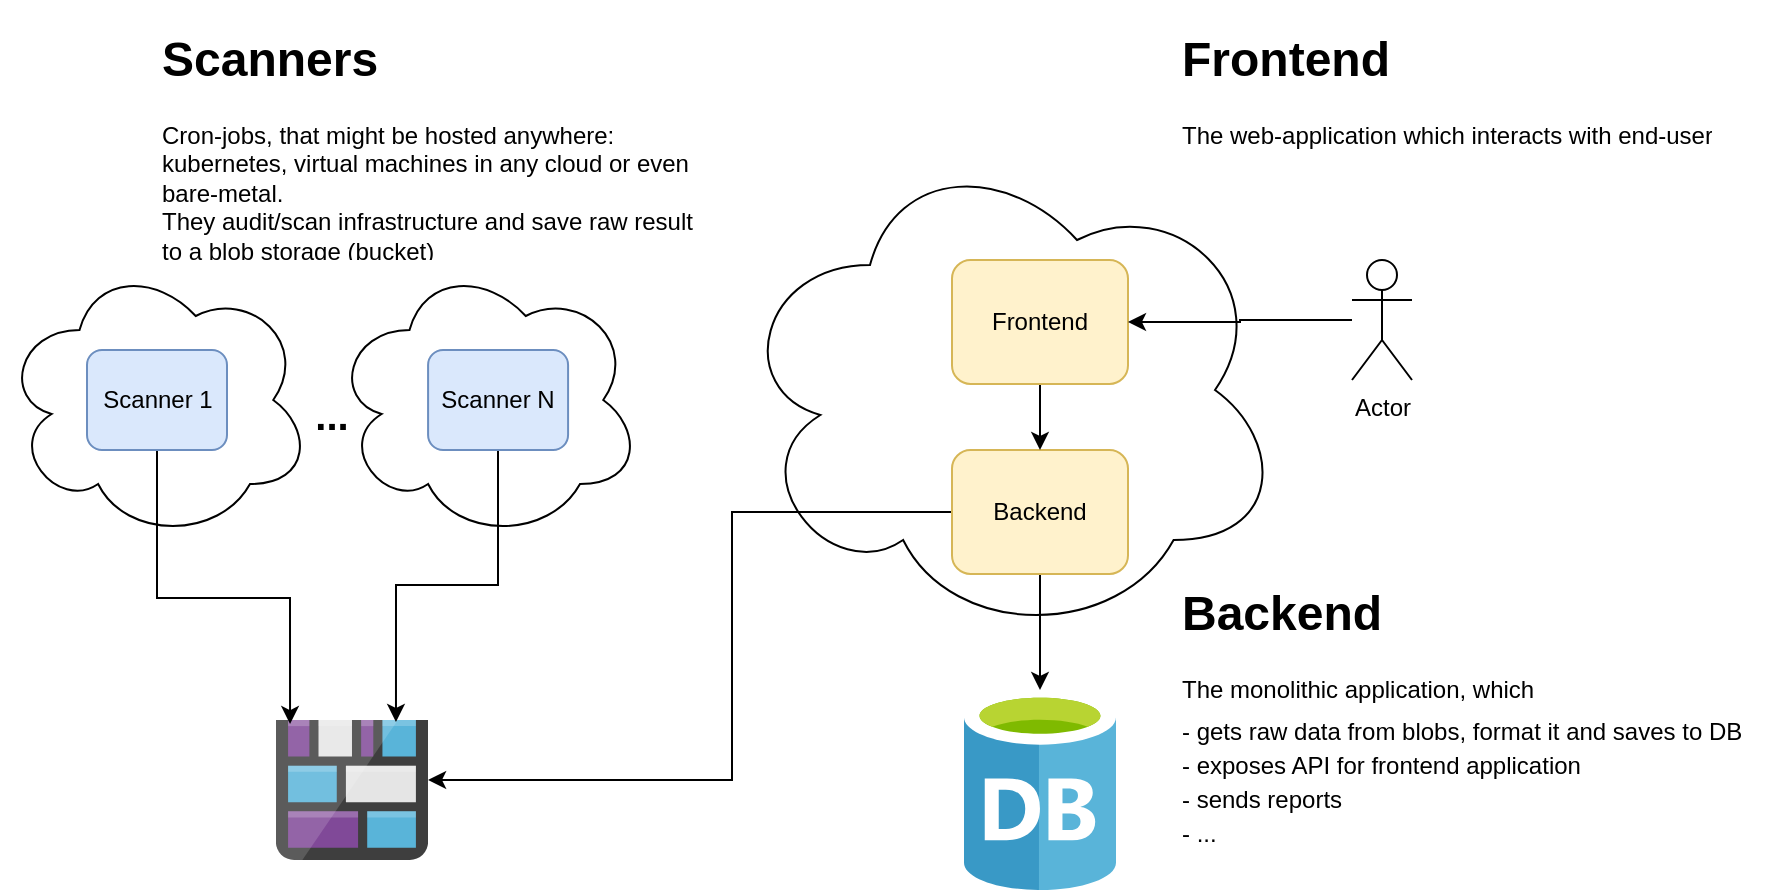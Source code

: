 <mxfile version="12.5.1" type="device"><diagram id="dPDXJ1iT5qtCuh1j6NB5" name="General-overview"><mxGraphModel dx="2130" dy="865" grid="1" gridSize="10" guides="1" tooltips="1" connect="1" arrows="1" fold="1" page="1" pageScale="1" pageWidth="850" pageHeight="1100" math="0" shadow="0"><root><mxCell id="0"/><mxCell id="1" parent="0"/><mxCell id="GSU2ysBFQqBCiM2tq1GI-36" value="" style="ellipse;shape=cloud;whiteSpace=wrap;html=1;" vertex="1" parent="1"><mxGeometry x="100" y="240" width="155" height="140" as="geometry"/></mxCell><mxCell id="GSU2ysBFQqBCiM2tq1GI-35" value="" style="ellipse;shape=cloud;whiteSpace=wrap;html=1;" vertex="1" parent="1"><mxGeometry x="-65" y="240" width="155" height="140" as="geometry"/></mxCell><mxCell id="GSU2ysBFQqBCiM2tq1GI-34" value="" style="ellipse;shape=cloud;whiteSpace=wrap;html=1;" vertex="1" parent="1"><mxGeometry x="300" y="180" width="276" height="250" as="geometry"/></mxCell><mxCell id="GSU2ysBFQqBCiM2tq1GI-2" value="" style="aspect=fixed;html=1;points=[];align=center;image;fontSize=12;image=img/lib/mscae/Database_General.svg;" vertex="1" parent="1"><mxGeometry x="416" y="455" width="76" height="100" as="geometry"/></mxCell><mxCell id="GSU2ysBFQqBCiM2tq1GI-3" value="" style="aspect=fixed;html=1;points=[];align=center;image;fontSize=12;image=img/lib/mscae/Blog_Storage.svg;" vertex="1" parent="1"><mxGeometry x="71.95" y="470" width="76.09" height="70" as="geometry"/></mxCell><mxCell id="GSU2ysBFQqBCiM2tq1GI-18" style="edgeStyle=orthogonalEdgeStyle;rounded=0;orthogonalLoop=1;jettySize=auto;html=1;exitX=0;exitY=0.5;exitDx=0;exitDy=0;" edge="1" parent="1" source="GSU2ysBFQqBCiM2tq1GI-28" target="GSU2ysBFQqBCiM2tq1GI-3"><mxGeometry relative="1" as="geometry"><mxPoint x="410" y="320" as="sourcePoint"/><Array as="points"><mxPoint x="300" y="366"/><mxPoint x="300" y="500"/></Array></mxGeometry></mxCell><mxCell id="GSU2ysBFQqBCiM2tq1GI-26" style="edgeStyle=orthogonalEdgeStyle;rounded=0;orthogonalLoop=1;jettySize=auto;html=1;entryX=0.789;entryY=0.014;entryDx=0;entryDy=0;entryPerimeter=0;" edge="1" parent="1" source="GSU2ysBFQqBCiM2tq1GI-24" target="GSU2ysBFQqBCiM2tq1GI-3"><mxGeometry relative="1" as="geometry"/></mxCell><mxCell id="GSU2ysBFQqBCiM2tq1GI-24" value="Scanner N" style="rounded=1;whiteSpace=wrap;html=1;fillColor=#dae8fc;strokeColor=#6c8ebf;" vertex="1" parent="1"><mxGeometry x="148.04" y="285" width="70" height="50" as="geometry"/></mxCell><mxCell id="GSU2ysBFQqBCiM2tq1GI-27" style="edgeStyle=orthogonalEdgeStyle;rounded=0;orthogonalLoop=1;jettySize=auto;html=1;entryX=0.093;entryY=0.029;entryDx=0;entryDy=0;entryPerimeter=0;" edge="1" parent="1" source="GSU2ysBFQqBCiM2tq1GI-25" target="GSU2ysBFQqBCiM2tq1GI-3"><mxGeometry relative="1" as="geometry"><Array as="points"><mxPoint x="13" y="409"/><mxPoint x="79" y="409"/></Array></mxGeometry></mxCell><mxCell id="GSU2ysBFQqBCiM2tq1GI-25" value="Scanner 1" style="rounded=1;whiteSpace=wrap;html=1;fillColor=#dae8fc;strokeColor=#6c8ebf;" vertex="1" parent="1"><mxGeometry x="-22.5" y="285" width="70" height="50" as="geometry"/></mxCell><mxCell id="GSU2ysBFQqBCiM2tq1GI-30" style="edgeStyle=orthogonalEdgeStyle;rounded=0;orthogonalLoop=1;jettySize=auto;html=1;" edge="1" parent="1" source="GSU2ysBFQqBCiM2tq1GI-28" target="GSU2ysBFQqBCiM2tq1GI-2"><mxGeometry relative="1" as="geometry"/></mxCell><mxCell id="GSU2ysBFQqBCiM2tq1GI-28" value="Backend" style="rounded=1;whiteSpace=wrap;html=1;fillColor=#fff2cc;strokeColor=#d6b656;" vertex="1" parent="1"><mxGeometry x="410" y="335" width="88" height="62" as="geometry"/></mxCell><mxCell id="GSU2ysBFQqBCiM2tq1GI-33" style="edgeStyle=orthogonalEdgeStyle;rounded=0;orthogonalLoop=1;jettySize=auto;html=1;" edge="1" parent="1" source="GSU2ysBFQqBCiM2tq1GI-31" target="GSU2ysBFQqBCiM2tq1GI-28"><mxGeometry relative="1" as="geometry"/></mxCell><mxCell id="GSU2ysBFQqBCiM2tq1GI-31" value="Frontend" style="rounded=1;whiteSpace=wrap;html=1;fillColor=#fff2cc;strokeColor=#d6b656;" vertex="1" parent="1"><mxGeometry x="410" y="240" width="88" height="62" as="geometry"/></mxCell><mxCell id="GSU2ysBFQqBCiM2tq1GI-37" value="&lt;font style=&quot;font-size: 20px&quot;&gt;&lt;b&gt;...&lt;/b&gt;&lt;/font&gt;" style="text;html=1;strokeColor=none;fillColor=none;align=center;verticalAlign=middle;whiteSpace=wrap;rounded=0;" vertex="1" parent="1"><mxGeometry x="80" y="307" width="40" height="20" as="geometry"/></mxCell><mxCell id="GSU2ysBFQqBCiM2tq1GI-39" style="edgeStyle=orthogonalEdgeStyle;rounded=0;orthogonalLoop=1;jettySize=auto;html=1;" edge="1" parent="1" source="GSU2ysBFQqBCiM2tq1GI-38" target="GSU2ysBFQqBCiM2tq1GI-31"><mxGeometry relative="1" as="geometry"/></mxCell><mxCell id="GSU2ysBFQqBCiM2tq1GI-38" value="Actor" style="shape=umlActor;verticalLabelPosition=bottom;labelBackgroundColor=#ffffff;verticalAlign=top;html=1;outlineConnect=0;" vertex="1" parent="1"><mxGeometry x="610" y="240" width="30" height="60" as="geometry"/></mxCell><mxCell id="GSU2ysBFQqBCiM2tq1GI-42" value="&lt;h1&gt;Scanners&lt;/h1&gt;&lt;div&gt;Cron-jobs, that might be hosted anywhere: kubernetes, virtual machines in any cloud or even bare-metal.&lt;/div&gt;&lt;div&gt;They audit/scan infrastructure and save raw result to a blob storage (bucket)&lt;/div&gt;" style="text;html=1;strokeColor=none;fillColor=none;spacing=5;spacingTop=-20;whiteSpace=wrap;overflow=hidden;rounded=0;" vertex="1" parent="1"><mxGeometry x="10" y="120" width="280" height="120" as="geometry"/></mxCell><mxCell id="GSU2ysBFQqBCiM2tq1GI-43" value="&lt;p style=&quot;line-height: 100%&quot;&gt;&lt;/p&gt;&lt;h1&gt;Backend&lt;/h1&gt;&lt;p&gt;The monolithic application, which&lt;/p&gt;&lt;p style=&quot;line-height: 40%&quot;&gt;- gets raw data from blobs, format it and saves to DB&lt;/p&gt;&lt;p style=&quot;line-height: 40%&quot;&gt;- exposes API for frontend application&lt;/p&gt;&lt;p style=&quot;line-height: 40%&quot;&gt;- sends reports&lt;/p&gt;&lt;p style=&quot;line-height: 40%&quot;&gt;- ...&lt;/p&gt;&lt;p&gt;&lt;/p&gt;" style="text;html=1;strokeColor=none;fillColor=none;spacing=5;spacingTop=-20;whiteSpace=wrap;overflow=hidden;rounded=0;" vertex="1" parent="1"><mxGeometry x="520" y="397" width="300" height="143" as="geometry"/></mxCell><mxCell id="GSU2ysBFQqBCiM2tq1GI-44" value="&lt;p style=&quot;line-height: 40%&quot;&gt;&lt;/p&gt;&lt;h1&gt;Frontend&lt;/h1&gt;&lt;p&gt;The web-application which interacts with end-user&lt;/p&gt;&lt;p&gt;&lt;/p&gt;" style="text;html=1;strokeColor=none;fillColor=none;spacing=5;spacingTop=-20;whiteSpace=wrap;overflow=hidden;rounded=0;" vertex="1" parent="1"><mxGeometry x="520" y="120" width="300" height="83" as="geometry"/></mxCell></root></mxGraphModel></diagram></mxfile>